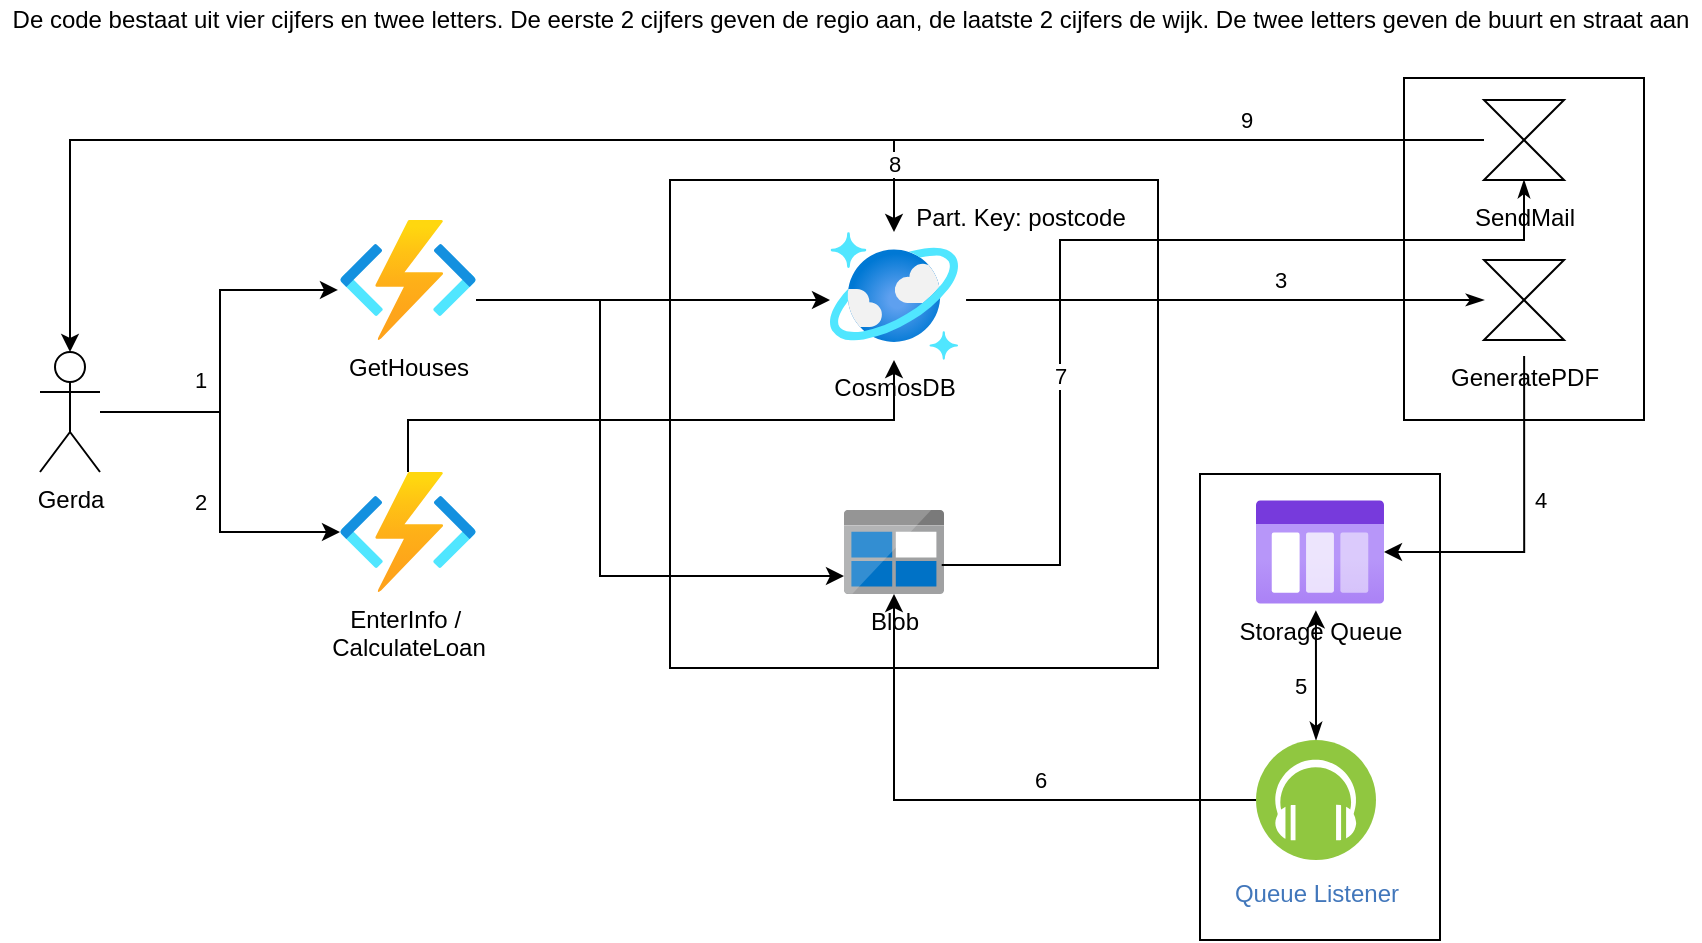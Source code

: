 <mxfile version="15.5.9" type="github">
  <diagram id="fKVUNWtOd1Q6Zy9pXweU" name="Page-1">
    <mxGraphModel dx="1422" dy="762" grid="1" gridSize="10" guides="1" tooltips="1" connect="1" arrows="1" fold="1" page="1" pageScale="1" pageWidth="850" pageHeight="1100" math="0" shadow="0">
      <root>
        <mxCell id="0" />
        <mxCell id="1" parent="0" />
        <mxCell id="9m2IHYcQ7WaVDAypF8id-26" value="" style="rounded=0;whiteSpace=wrap;html=1;" parent="1" vertex="1">
          <mxGeometry x="702" y="79" width="120" height="171" as="geometry" />
        </mxCell>
        <mxCell id="9m2IHYcQ7WaVDAypF8id-22" value="" style="rounded=0;whiteSpace=wrap;html=1;" parent="1" vertex="1">
          <mxGeometry x="600" y="277" width="120" height="233" as="geometry" />
        </mxCell>
        <mxCell id="9m2IHYcQ7WaVDAypF8id-1" value="" style="whiteSpace=wrap;html=1;aspect=fixed;" parent="1" vertex="1">
          <mxGeometry x="335" y="130" width="244" height="244" as="geometry" />
        </mxCell>
        <mxCell id="e1f4IQgHXaq9rCnp3Oos-1" value="CosmosDB" style="aspect=fixed;html=1;points=[];align=center;image;fontSize=12;image=img/lib/azure2/databases/Azure_Cosmos_DB.svg;" parent="1" vertex="1">
          <mxGeometry x="415" y="156" width="64" height="64" as="geometry" />
        </mxCell>
        <mxCell id="9m2IHYcQ7WaVDAypF8id-15" style="edgeStyle=orthogonalEdgeStyle;rounded=0;orthogonalLoop=1;jettySize=auto;html=1;" parent="1" target="e1f4IQgHXaq9rCnp3Oos-8" edge="1">
          <mxGeometry relative="1" as="geometry">
            <mxPoint x="762.059" y="218" as="sourcePoint" />
            <Array as="points">
              <mxPoint x="762" y="316" />
            </Array>
          </mxGeometry>
        </mxCell>
        <mxCell id="9m2IHYcQ7WaVDAypF8id-31" value="4" style="edgeLabel;html=1;align=center;verticalAlign=middle;resizable=0;points=[];" parent="9m2IHYcQ7WaVDAypF8id-15" vertex="1" connectable="0">
          <mxGeometry x="-0.167" y="3" relative="1" as="geometry">
            <mxPoint x="5" y="2" as="offset" />
          </mxGeometry>
        </mxCell>
        <mxCell id="e1f4IQgHXaq9rCnp3Oos-7" value="Blob&lt;br&gt;" style="sketch=0;aspect=fixed;html=1;points=[];align=center;image;fontSize=12;image=img/lib/mscae/BlobBlock.svg;" parent="1" vertex="1">
          <mxGeometry x="422" y="295" width="50" height="42" as="geometry" />
        </mxCell>
        <mxCell id="e1f4IQgHXaq9rCnp3Oos-8" value="Storage Queue" style="aspect=fixed;html=1;points=[];align=center;image;fontSize=12;image=img/lib/azure2/general/Storage_Queue.svg;" parent="1" vertex="1">
          <mxGeometry x="628" y="290" width="64" height="52" as="geometry" />
        </mxCell>
        <mxCell id="e1f4IQgHXaq9rCnp3Oos-11" style="edgeStyle=orthogonalEdgeStyle;rounded=0;orthogonalLoop=1;jettySize=auto;html=1;entryX=-0.015;entryY=0.583;entryDx=0;entryDy=0;entryPerimeter=0;" parent="1" source="e1f4IQgHXaq9rCnp3Oos-9" target="e1f4IQgHXaq9rCnp3Oos-10" edge="1">
          <mxGeometry relative="1" as="geometry" />
        </mxCell>
        <mxCell id="e1f4IQgHXaq9rCnp3Oos-12" value="1" style="edgeLabel;html=1;align=center;verticalAlign=middle;resizable=0;points=[];" parent="e1f4IQgHXaq9rCnp3Oos-11" vertex="1" connectable="0">
          <mxGeometry x="-0.155" y="-2" relative="1" as="geometry">
            <mxPoint x="-12" as="offset" />
          </mxGeometry>
        </mxCell>
        <mxCell id="e1f4IQgHXaq9rCnp3Oos-14" style="edgeStyle=orthogonalEdgeStyle;rounded=0;orthogonalLoop=1;jettySize=auto;html=1;" parent="1" source="e1f4IQgHXaq9rCnp3Oos-9" target="e1f4IQgHXaq9rCnp3Oos-13" edge="1">
          <mxGeometry relative="1" as="geometry" />
        </mxCell>
        <mxCell id="e1f4IQgHXaq9rCnp3Oos-15" value="2" style="edgeLabel;html=1;align=center;verticalAlign=middle;resizable=0;points=[];" parent="e1f4IQgHXaq9rCnp3Oos-14" vertex="1" connectable="0">
          <mxGeometry x="0.133" y="-1" relative="1" as="geometry">
            <mxPoint x="-9" y="3" as="offset" />
          </mxGeometry>
        </mxCell>
        <mxCell id="e1f4IQgHXaq9rCnp3Oos-9" value="Gerda" style="shape=umlActor;verticalLabelPosition=bottom;verticalAlign=top;html=1;" parent="1" vertex="1">
          <mxGeometry x="20" y="216" width="30" height="60" as="geometry" />
        </mxCell>
        <mxCell id="e1f4IQgHXaq9rCnp3Oos-22" style="edgeStyle=orthogonalEdgeStyle;rounded=0;orthogonalLoop=1;jettySize=auto;html=1;" parent="1" source="e1f4IQgHXaq9rCnp3Oos-10" target="e1f4IQgHXaq9rCnp3Oos-1" edge="1">
          <mxGeometry relative="1" as="geometry">
            <mxPoint x="265" y="190" as="targetPoint" />
            <Array as="points">
              <mxPoint x="245" y="190" />
              <mxPoint x="245" y="190" />
            </Array>
          </mxGeometry>
        </mxCell>
        <mxCell id="9m2IHYcQ7WaVDAypF8id-36" style="edgeStyle=orthogonalEdgeStyle;rounded=0;orthogonalLoop=1;jettySize=auto;html=1;entryX=0;entryY=0.786;entryDx=0;entryDy=0;entryPerimeter=0;startArrow=none;startFill=0;" parent="1" source="e1f4IQgHXaq9rCnp3Oos-10" target="e1f4IQgHXaq9rCnp3Oos-7" edge="1">
          <mxGeometry relative="1" as="geometry">
            <Array as="points">
              <mxPoint x="300" y="190" />
              <mxPoint x="300" y="328" />
            </Array>
          </mxGeometry>
        </mxCell>
        <mxCell id="e1f4IQgHXaq9rCnp3Oos-10" value="GetHouses" style="aspect=fixed;html=1;points=[];align=center;image;fontSize=12;image=img/lib/azure2/compute/Function_Apps.svg;" parent="1" vertex="1">
          <mxGeometry x="170" y="150" width="68" height="60" as="geometry" />
        </mxCell>
        <mxCell id="9m2IHYcQ7WaVDAypF8id-20" style="edgeStyle=orthogonalEdgeStyle;rounded=0;orthogonalLoop=1;jettySize=auto;html=1;" parent="1" source="e1f4IQgHXaq9rCnp3Oos-13" target="e1f4IQgHXaq9rCnp3Oos-1" edge="1">
          <mxGeometry relative="1" as="geometry">
            <Array as="points">
              <mxPoint x="204" y="250" />
              <mxPoint x="447" y="250" />
            </Array>
          </mxGeometry>
        </mxCell>
        <mxCell id="e1f4IQgHXaq9rCnp3Oos-13" value="EnterInfo /&amp;nbsp;&lt;br&gt;CalculateLoan" style="aspect=fixed;html=1;points=[];align=center;image;fontSize=12;image=img/lib/azure2/compute/Function_Apps.svg;" parent="1" vertex="1">
          <mxGeometry x="170" y="276" width="68" height="60" as="geometry" />
        </mxCell>
        <mxCell id="9m2IHYcQ7WaVDAypF8id-25" style="edgeStyle=orthogonalEdgeStyle;rounded=0;orthogonalLoop=1;jettySize=auto;html=1;entryX=1.063;entryY=0.531;entryDx=0;entryDy=0;entryPerimeter=0;startArrow=classicThin;startFill=1;endArrow=none;endFill=0;" parent="1" source="9m2IHYcQ7WaVDAypF8id-3" target="e1f4IQgHXaq9rCnp3Oos-1" edge="1">
          <mxGeometry relative="1" as="geometry" />
        </mxCell>
        <mxCell id="9m2IHYcQ7WaVDAypF8id-30" value="3" style="edgeLabel;html=1;align=center;verticalAlign=middle;resizable=0;points=[];" parent="9m2IHYcQ7WaVDAypF8id-25" vertex="1" connectable="0">
          <mxGeometry x="-0.174" relative="1" as="geometry">
            <mxPoint x="5" y="-10" as="offset" />
          </mxGeometry>
        </mxCell>
        <mxCell id="9m2IHYcQ7WaVDAypF8id-3" value="" style="shape=collate;whiteSpace=wrap;html=1;" parent="1" vertex="1">
          <mxGeometry x="742" y="170" width="40" height="40" as="geometry" />
        </mxCell>
        <mxCell id="9m2IHYcQ7WaVDAypF8id-4" value="GeneratePDF" style="text;html=1;align=center;verticalAlign=middle;resizable=0;points=[];autosize=1;strokeColor=none;fillColor=none;" parent="1" vertex="1">
          <mxGeometry x="717" y="219" width="90" height="20" as="geometry" />
        </mxCell>
        <mxCell id="9m2IHYcQ7WaVDAypF8id-27" style="edgeStyle=orthogonalEdgeStyle;rounded=0;orthogonalLoop=1;jettySize=auto;html=1;entryX=0.5;entryY=0;entryDx=0;entryDy=0;entryPerimeter=0;startArrow=none;startFill=0;" parent="1" source="9m2IHYcQ7WaVDAypF8id-17" target="e1f4IQgHXaq9rCnp3Oos-9" edge="1">
          <mxGeometry relative="1" as="geometry" />
        </mxCell>
        <mxCell id="9m2IHYcQ7WaVDAypF8id-34" value="9" style="edgeLabel;html=1;align=center;verticalAlign=middle;resizable=0;points=[];" parent="9m2IHYcQ7WaVDAypF8id-27" vertex="1" connectable="0">
          <mxGeometry x="-0.706" y="1" relative="1" as="geometry">
            <mxPoint y="-11" as="offset" />
          </mxGeometry>
        </mxCell>
        <mxCell id="9m2IHYcQ7WaVDAypF8id-37" style="edgeStyle=orthogonalEdgeStyle;rounded=0;orthogonalLoop=1;jettySize=auto;html=1;entryX=0.977;entryY=0.655;entryDx=0;entryDy=0;entryPerimeter=0;startArrow=classicThin;startFill=1;endArrow=none;endFill=0;" parent="1" source="9m2IHYcQ7WaVDAypF8id-17" target="e1f4IQgHXaq9rCnp3Oos-7" edge="1">
          <mxGeometry relative="1" as="geometry">
            <Array as="points">
              <mxPoint x="762" y="160" />
              <mxPoint x="530" y="160" />
              <mxPoint x="530" y="323" />
            </Array>
          </mxGeometry>
        </mxCell>
        <mxCell id="9m2IHYcQ7WaVDAypF8id-38" value="7" style="edgeLabel;html=1;align=center;verticalAlign=middle;resizable=0;points=[];" parent="9m2IHYcQ7WaVDAypF8id-37" vertex="1" connectable="0">
          <mxGeometry x="0.363" relative="1" as="geometry">
            <mxPoint as="offset" />
          </mxGeometry>
        </mxCell>
        <mxCell id="q55GtWb6UVrdp2q2o_73-1" style="edgeStyle=orthogonalEdgeStyle;rounded=0;orthogonalLoop=1;jettySize=auto;html=1;" edge="1" parent="1" source="9m2IHYcQ7WaVDAypF8id-17" target="e1f4IQgHXaq9rCnp3Oos-1">
          <mxGeometry relative="1" as="geometry" />
        </mxCell>
        <mxCell id="q55GtWb6UVrdp2q2o_73-2" value="8" style="edgeLabel;html=1;align=center;verticalAlign=middle;resizable=0;points=[];" vertex="1" connectable="0" parent="q55GtWb6UVrdp2q2o_73-1">
          <mxGeometry x="0.801" relative="1" as="geometry">
            <mxPoint as="offset" />
          </mxGeometry>
        </mxCell>
        <mxCell id="9m2IHYcQ7WaVDAypF8id-17" value="" style="shape=collate;whiteSpace=wrap;html=1;" parent="1" vertex="1">
          <mxGeometry x="742" y="90" width="40" height="40" as="geometry" />
        </mxCell>
        <mxCell id="9m2IHYcQ7WaVDAypF8id-18" value="SendMail" style="text;html=1;align=center;verticalAlign=middle;resizable=0;points=[];autosize=1;strokeColor=none;fillColor=none;" parent="1" vertex="1">
          <mxGeometry x="727" y="139" width="70" height="20" as="geometry" />
        </mxCell>
        <mxCell id="9m2IHYcQ7WaVDAypF8id-23" style="edgeStyle=orthogonalEdgeStyle;rounded=0;orthogonalLoop=1;jettySize=auto;html=1;" parent="1" source="9m2IHYcQ7WaVDAypF8id-21" target="e1f4IQgHXaq9rCnp3Oos-7" edge="1">
          <mxGeometry relative="1" as="geometry" />
        </mxCell>
        <mxCell id="9m2IHYcQ7WaVDAypF8id-33" value="6" style="edgeLabel;html=1;align=center;verticalAlign=middle;resizable=0;points=[];" parent="9m2IHYcQ7WaVDAypF8id-23" vertex="1" connectable="0">
          <mxGeometry x="-0.213" y="-2" relative="1" as="geometry">
            <mxPoint x="4" y="-8" as="offset" />
          </mxGeometry>
        </mxCell>
        <mxCell id="9m2IHYcQ7WaVDAypF8id-24" style="edgeStyle=orthogonalEdgeStyle;rounded=0;orthogonalLoop=1;jettySize=auto;html=1;entryX=0.468;entryY=1.061;entryDx=0;entryDy=0;entryPerimeter=0;startArrow=classicThin;startFill=1;" parent="1" source="9m2IHYcQ7WaVDAypF8id-21" target="e1f4IQgHXaq9rCnp3Oos-8" edge="1">
          <mxGeometry relative="1" as="geometry">
            <Array as="points">
              <mxPoint x="658" y="380" />
              <mxPoint x="658" y="380" />
            </Array>
          </mxGeometry>
        </mxCell>
        <mxCell id="9m2IHYcQ7WaVDAypF8id-32" value="5" style="edgeLabel;html=1;align=center;verticalAlign=middle;resizable=0;points=[];" parent="9m2IHYcQ7WaVDAypF8id-24" vertex="1" connectable="0">
          <mxGeometry x="-0.157" relative="1" as="geometry">
            <mxPoint x="-8" as="offset" />
          </mxGeometry>
        </mxCell>
        <mxCell id="9m2IHYcQ7WaVDAypF8id-21" value="Queue Listener" style="aspect=fixed;perimeter=ellipsePerimeter;html=1;align=center;shadow=0;dashed=0;fontColor=#4277BB;labelBackgroundColor=#ffffff;fontSize=12;spacingTop=3;image;image=img/lib/ibm/blockchain/event_listener.svg;" parent="1" vertex="1">
          <mxGeometry x="628" y="410" width="60" height="60" as="geometry" />
        </mxCell>
        <mxCell id="9m2IHYcQ7WaVDAypF8id-28" value="De code bestaat uit vier cijfers en twee letters. De eerste 2 cijfers geven de regio aan, de laatste 2 cijfers de wijk. De twee letters geven de buurt en straat aan" style="text;html=1;align=center;verticalAlign=middle;resizable=0;points=[];autosize=1;strokeColor=none;fillColor=none;" parent="1" vertex="1">
          <mxGeometry y="40" width="850" height="20" as="geometry" />
        </mxCell>
        <mxCell id="9m2IHYcQ7WaVDAypF8id-29" value="Part. Key: postcode" style="text;html=1;align=center;verticalAlign=middle;resizable=0;points=[];autosize=1;strokeColor=none;fillColor=none;" parent="1" vertex="1">
          <mxGeometry x="450" y="139" width="120" height="20" as="geometry" />
        </mxCell>
      </root>
    </mxGraphModel>
  </diagram>
</mxfile>
